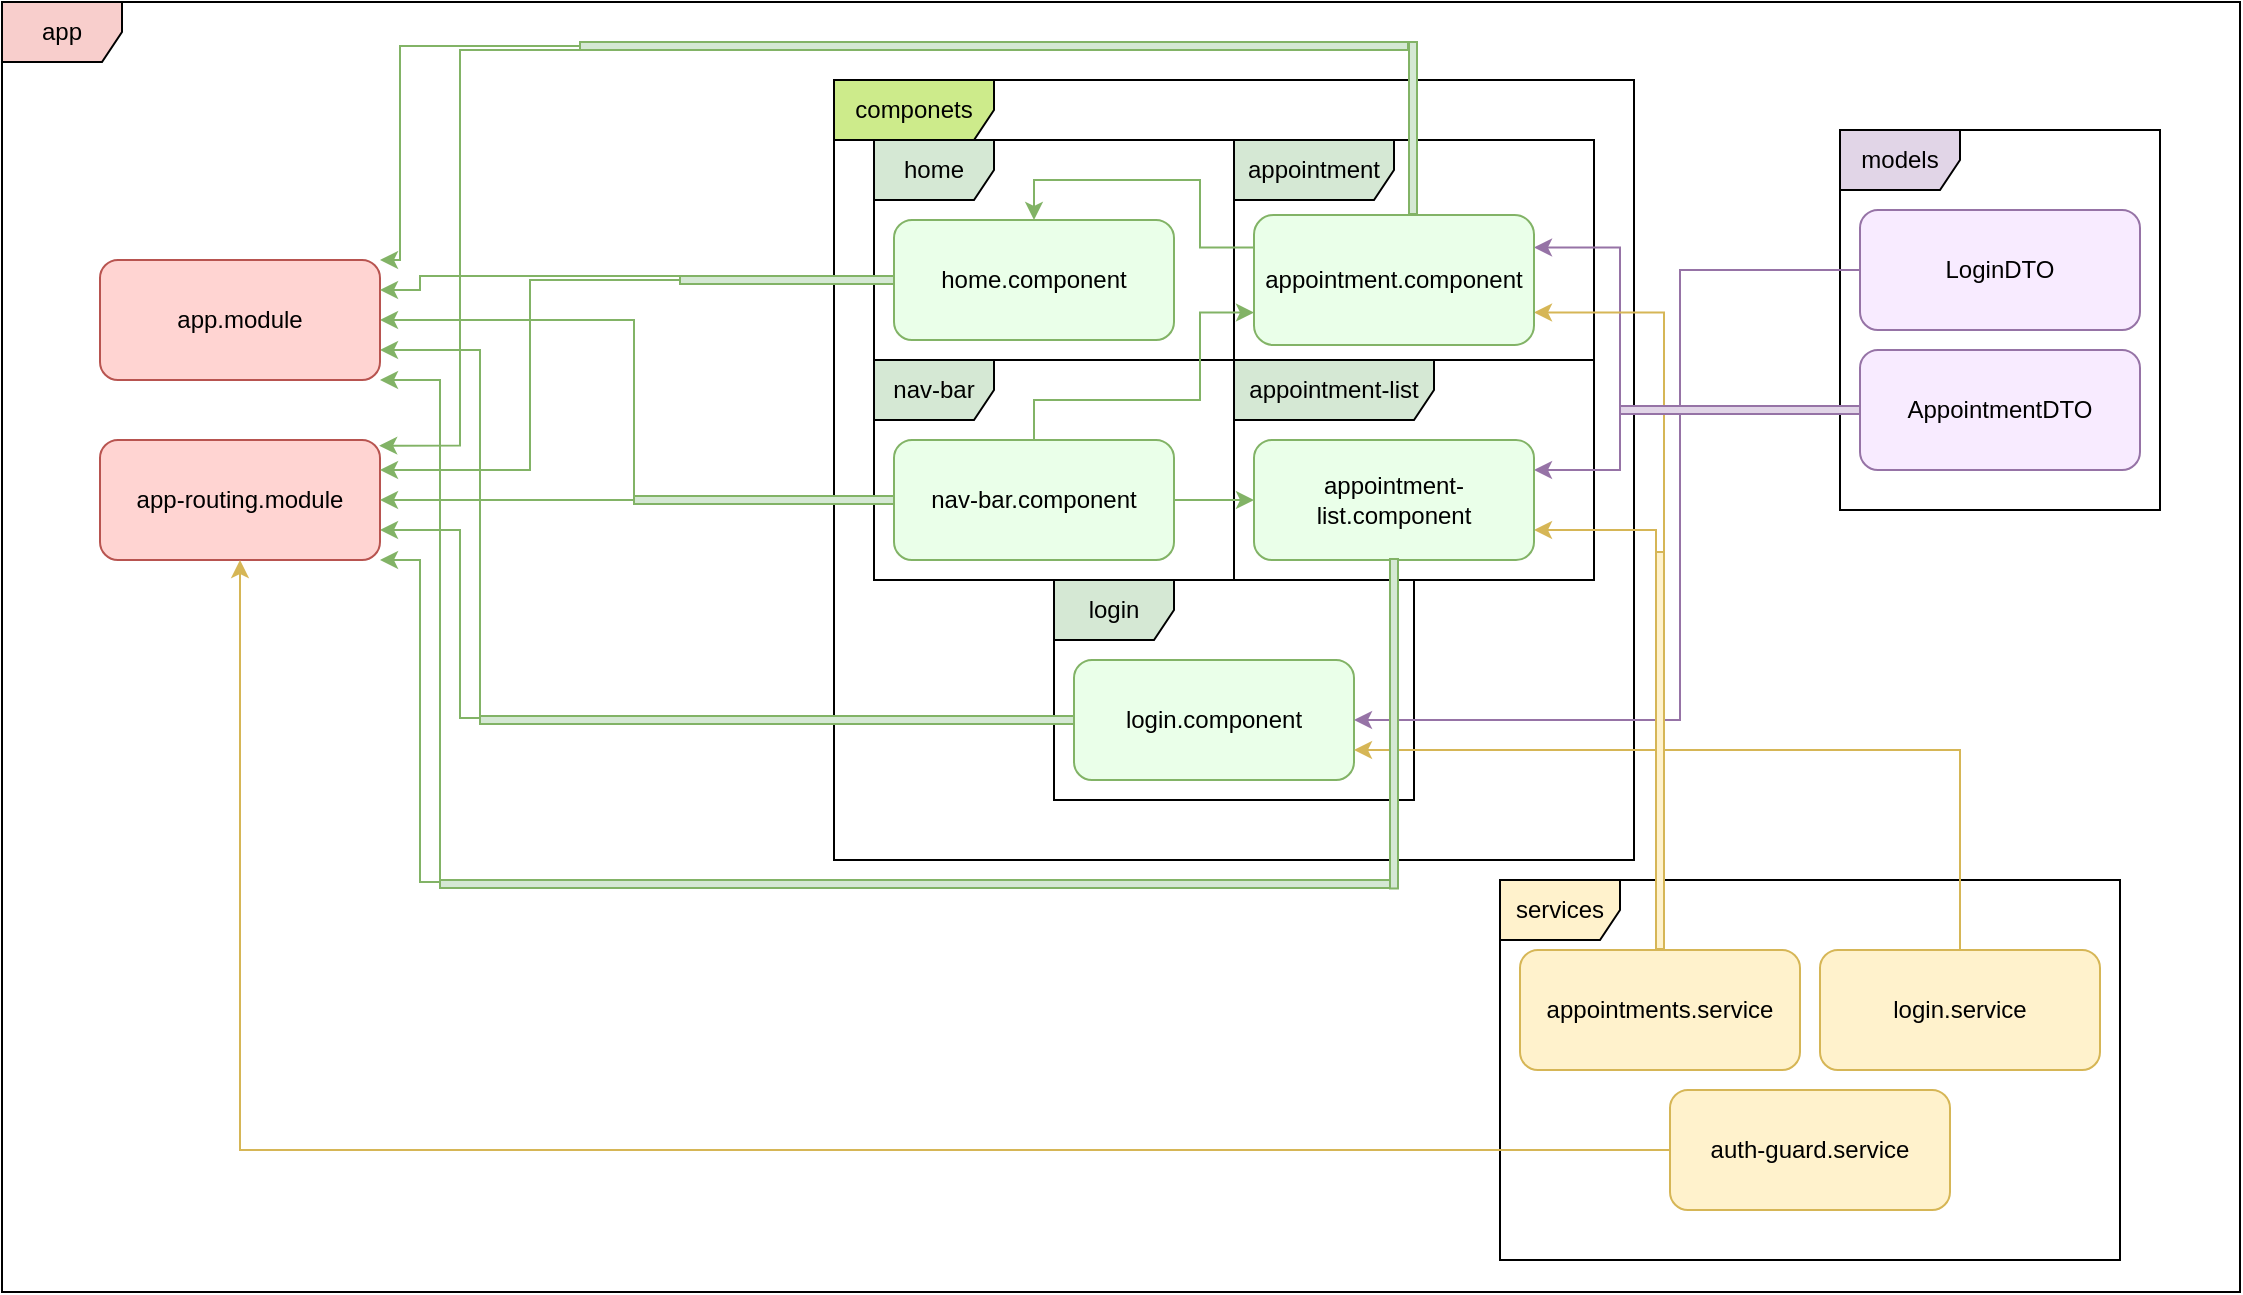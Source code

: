 <mxfile version="20.8.10" type="device"><diagram id="KcPt_yPrvItlheIdRlPC" name="Page-1"><mxGraphModel dx="1418" dy="828" grid="1" gridSize="10" guides="1" tooltips="1" connect="1" arrows="1" fold="1" page="1" pageScale="1" pageWidth="1654" pageHeight="1169" math="0" shadow="0"><root><mxCell id="0"/><mxCell id="1" parent="0"/><mxCell id="SHODCtmBlgt242JhQnhc-7" value="componets" style="shape=umlFrame;whiteSpace=wrap;html=1;width=80;height=30;fillColor=#cdeb8b;strokeColor=#000000;" parent="1" vertex="1"><mxGeometry x="684" y="199" width="400" height="390" as="geometry"/></mxCell><mxCell id="SHODCtmBlgt242JhQnhc-10" value="app" style="shape=umlFrame;whiteSpace=wrap;html=1;fillColor=#f8cecc;strokeColor=#000000;" parent="1" vertex="1"><mxGeometry x="268" y="160" width="1119" height="645" as="geometry"/></mxCell><mxCell id="SHODCtmBlgt242JhQnhc-1" value="nav-bar" style="shape=umlFrame;whiteSpace=wrap;html=1;fillColor=#d5e8d4;strokeColor=#000000;" parent="1" vertex="1"><mxGeometry x="704" y="339" width="180" height="110" as="geometry"/></mxCell><mxCell id="SHODCtmBlgt242JhQnhc-3" value="login" style="shape=umlFrame;whiteSpace=wrap;html=1;fillColor=#d5e8d4;strokeColor=#000000;" parent="1" vertex="1"><mxGeometry x="794" y="449" width="180" height="110" as="geometry"/></mxCell><mxCell id="SHODCtmBlgt242JhQnhc-4" value="home" style="shape=umlFrame;whiteSpace=wrap;html=1;fillColor=#d5e8d4;strokeColor=#000000;" parent="1" vertex="1"><mxGeometry x="704" y="229" width="180" height="110" as="geometry"/></mxCell><mxCell id="SHODCtmBlgt242JhQnhc-5" value="appointment-list" style="shape=umlFrame;whiteSpace=wrap;html=1;width=100;height=30;fillColor=#d5e8d4;strokeColor=#000000;" parent="1" vertex="1"><mxGeometry x="884" y="339" width="180" height="110" as="geometry"/></mxCell><mxCell id="SHODCtmBlgt242JhQnhc-6" value="appointment" style="shape=umlFrame;whiteSpace=wrap;html=1;width=80;height=30;fillColor=#d5e8d4;strokeColor=#000000;" parent="1" vertex="1"><mxGeometry x="884" y="229" width="180" height="110" as="geometry"/></mxCell><mxCell id="SHODCtmBlgt242JhQnhc-8" value="services" style="shape=umlFrame;whiteSpace=wrap;html=1;fillColor=#fff2cc;strokeColor=#000000;" parent="1" vertex="1"><mxGeometry x="1017" y="599" width="310" height="190" as="geometry"/></mxCell><mxCell id="SHODCtmBlgt242JhQnhc-9" value="models" style="shape=umlFrame;whiteSpace=wrap;html=1;fillColor=#e1d5e7;strokeColor=#000000;" parent="1" vertex="1"><mxGeometry x="1187" y="224" width="160" height="190" as="geometry"/></mxCell><mxCell id="SHODCtmBlgt242JhQnhc-36" style="edgeStyle=orthogonalEdgeStyle;rounded=0;orthogonalLoop=1;jettySize=auto;html=1;entryX=1;entryY=0.75;entryDx=0;entryDy=0;fillColor=#d5e8d4;strokeColor=#82b366;exitX=0;exitY=0.25;exitDx=0;exitDy=0;" parent="1" source="SHODCtmBlgt242JhQnhc-55" target="SHODCtmBlgt242JhQnhc-15" edge="1"><mxGeometry relative="1" as="geometry"><mxPoint x="607" y="519" as="sourcePoint"/><Array as="points"><mxPoint x="497" y="424"/></Array></mxGeometry></mxCell><mxCell id="SHODCtmBlgt242JhQnhc-40" style="edgeStyle=orthogonalEdgeStyle;rounded=0;orthogonalLoop=1;jettySize=auto;html=1;entryX=1;entryY=0.75;entryDx=0;entryDy=0;fillColor=#d5e8d4;strokeColor=#82b366;exitX=0;exitY=0;exitDx=0;exitDy=0;" parent="1" source="SHODCtmBlgt242JhQnhc-55" target="SHODCtmBlgt242JhQnhc-19" edge="1"><mxGeometry relative="1" as="geometry"><mxPoint x="627" y="499" as="sourcePoint"/><Array as="points"><mxPoint x="507" y="517"/><mxPoint x="507" y="334"/></Array></mxGeometry></mxCell><mxCell id="SHODCtmBlgt242JhQnhc-11" value="login.component" style="rounded=1;whiteSpace=wrap;html=1;fillColor=#EAFFE9;strokeColor=#82b366;" parent="1" vertex="1"><mxGeometry x="804" y="489" width="140" height="60" as="geometry"/></mxCell><mxCell id="SHODCtmBlgt242JhQnhc-32" style="edgeStyle=orthogonalEdgeStyle;rounded=0;orthogonalLoop=1;jettySize=auto;html=1;fillColor=#d5e8d4;strokeColor=#82b366;entryX=0;entryY=0.75;entryDx=0;entryDy=0;" parent="1" source="SHODCtmBlgt242JhQnhc-12" target="SHODCtmBlgt242JhQnhc-26" edge="1"><mxGeometry relative="1" as="geometry"><Array as="points"><mxPoint x="784" y="359"/><mxPoint x="867" y="359"/><mxPoint x="867" y="315"/></Array></mxGeometry></mxCell><mxCell id="SHODCtmBlgt242JhQnhc-33" style="edgeStyle=orthogonalEdgeStyle;rounded=0;orthogonalLoop=1;jettySize=auto;html=1;entryX=0;entryY=0.5;entryDx=0;entryDy=0;fillColor=#d5e8d4;strokeColor=#82b366;exitX=1;exitY=0.5;exitDx=0;exitDy=0;" parent="1" source="SHODCtmBlgt242JhQnhc-12" target="SHODCtmBlgt242JhQnhc-23" edge="1"><mxGeometry relative="1" as="geometry"><Array as="points"><mxPoint x="867" y="409"/><mxPoint x="867" y="409"/></Array></mxGeometry></mxCell><mxCell id="SHODCtmBlgt242JhQnhc-39" style="edgeStyle=orthogonalEdgeStyle;rounded=0;orthogonalLoop=1;jettySize=auto;html=1;fillColor=#d5e8d4;strokeColor=#82b366;entryX=1;entryY=0.5;entryDx=0;entryDy=0;exitX=0;exitY=0;exitDx=0;exitDy=0;" parent="1" source="SHODCtmBlgt242JhQnhc-60" target="SHODCtmBlgt242JhQnhc-19" edge="1"><mxGeometry relative="1" as="geometry"/></mxCell><mxCell id="SHODCtmBlgt242JhQnhc-12" value="nav-bar.component" style="rounded=1;whiteSpace=wrap;html=1;fillColor=#EAFFE9;strokeColor=#82b366;" parent="1" vertex="1"><mxGeometry x="714" y="379" width="140" height="60" as="geometry"/></mxCell><mxCell id="SHODCtmBlgt242JhQnhc-45" style="edgeStyle=orthogonalEdgeStyle;rounded=0;orthogonalLoop=1;jettySize=auto;html=1;entryX=1;entryY=0.25;entryDx=0;entryDy=0;fillColor=#e1d5e7;strokeColor=#9673a6;exitX=0;exitY=1;exitDx=0;exitDy=0;" parent="1" source="SHODCtmBlgt242JhQnhc-70" target="SHODCtmBlgt242JhQnhc-23" edge="1"><mxGeometry relative="1" as="geometry"><Array as="points"><mxPoint x="1077" y="366"/><mxPoint x="1077" y="394"/></Array></mxGeometry></mxCell><mxCell id="SHODCtmBlgt242JhQnhc-46" style="edgeStyle=orthogonalEdgeStyle;rounded=0;orthogonalLoop=1;jettySize=auto;html=1;entryX=1;entryY=0.25;entryDx=0;entryDy=0;fillColor=#e1d5e7;strokeColor=#9673a6;exitX=0;exitY=0;exitDx=0;exitDy=0;" parent="1" source="SHODCtmBlgt242JhQnhc-70" target="SHODCtmBlgt242JhQnhc-26" edge="1"><mxGeometry relative="1" as="geometry"><mxPoint x="1157" y="389" as="sourcePoint"/><Array as="points"><mxPoint x="1077" y="283"/></Array></mxGeometry></mxCell><mxCell id="SHODCtmBlgt242JhQnhc-14" value="AppointmentDTO" style="rounded=1;whiteSpace=wrap;html=1;fillColor=#F8EBFF;strokeColor=#9673a6;" parent="1" vertex="1"><mxGeometry x="1197" y="334" width="140" height="60" as="geometry"/></mxCell><mxCell id="SHODCtmBlgt242JhQnhc-15" value="app-routing.module" style="rounded=1;whiteSpace=wrap;html=1;fillColor=#FFD4D2;strokeColor=#b85450;" parent="1" vertex="1"><mxGeometry x="317" y="379" width="140" height="60" as="geometry"/></mxCell><mxCell id="SHODCtmBlgt242JhQnhc-28" style="edgeStyle=orthogonalEdgeStyle;rounded=0;orthogonalLoop=1;jettySize=auto;html=1;fillColor=#fff2cc;strokeColor=#d6b656;exitX=0;exitY=0;exitDx=0;exitDy=0;entryX=1;entryY=0.75;entryDx=0;entryDy=0;" parent="1" source="SHODCtmBlgt242JhQnhc-58" target="SHODCtmBlgt242JhQnhc-26" edge="1"><mxGeometry relative="1" as="geometry"><Array as="points"><mxPoint x="1099" y="315"/></Array></mxGeometry></mxCell><mxCell id="SHODCtmBlgt242JhQnhc-29" style="edgeStyle=orthogonalEdgeStyle;rounded=0;orthogonalLoop=1;jettySize=auto;html=1;entryX=1;entryY=0.75;entryDx=0;entryDy=0;fillColor=#fff2cc;strokeColor=#d6b656;fontSize=11;jumpSize=6;targetPerimeterSpacing=0;exitX=0;exitY=1;exitDx=0;exitDy=0;" parent="1" source="SHODCtmBlgt242JhQnhc-58" target="SHODCtmBlgt242JhQnhc-23" edge="1"><mxGeometry relative="1" as="geometry"><Array as="points"><mxPoint x="1095" y="424"/></Array></mxGeometry></mxCell><mxCell id="SHODCtmBlgt242JhQnhc-16" value="appointments.service" style="rounded=1;whiteSpace=wrap;html=1;fillColor=#FFF2CC;strokeColor=#d6b656;" parent="1" vertex="1"><mxGeometry x="1027" y="634" width="140" height="60" as="geometry"/></mxCell><mxCell id="SHODCtmBlgt242JhQnhc-34" style="edgeStyle=orthogonalEdgeStyle;rounded=0;orthogonalLoop=1;jettySize=auto;html=1;fillColor=#fff2cc;strokeColor=#d6b656;" parent="1" source="SHODCtmBlgt242JhQnhc-17" target="SHODCtmBlgt242JhQnhc-15" edge="1"><mxGeometry relative="1" as="geometry"/></mxCell><mxCell id="SHODCtmBlgt242JhQnhc-17" value="auth-guard.service" style="rounded=1;whiteSpace=wrap;html=1;fillColor=#FFF2CC;strokeColor=#d6b656;" parent="1" vertex="1"><mxGeometry x="1102" y="704" width="140" height="60" as="geometry"/></mxCell><mxCell id="SHODCtmBlgt242JhQnhc-31" style="edgeStyle=orthogonalEdgeStyle;rounded=0;orthogonalLoop=1;jettySize=auto;html=1;fillColor=#fff2cc;strokeColor=#d6b656;exitX=0.5;exitY=0;exitDx=0;exitDy=0;" parent="1" source="SHODCtmBlgt242JhQnhc-18" target="SHODCtmBlgt242JhQnhc-11" edge="1"><mxGeometry relative="1" as="geometry"><mxPoint x="689" y="594.0" as="sourcePoint"/><Array as="points"><mxPoint x="1247" y="534"/></Array></mxGeometry></mxCell><mxCell id="SHODCtmBlgt242JhQnhc-18" value="login.service" style="rounded=1;whiteSpace=wrap;html=1;fillColor=#FFF2CC;strokeColor=#d6b656;" parent="1" vertex="1"><mxGeometry x="1177" y="634" width="140" height="60" as="geometry"/></mxCell><mxCell id="SHODCtmBlgt242JhQnhc-19" value="app.module" style="rounded=1;whiteSpace=wrap;html=1;fillColor=#FFD4D2;strokeColor=#b85450;" parent="1" vertex="1"><mxGeometry x="317" y="289" width="140" height="60" as="geometry"/></mxCell><mxCell id="SHODCtmBlgt242JhQnhc-35" style="edgeStyle=orthogonalEdgeStyle;rounded=0;orthogonalLoop=1;jettySize=auto;html=1;fillColor=#d5e8d4;strokeColor=#82b366;entryX=1;entryY=1;entryDx=0;entryDy=0;startArrow=none;exitX=0;exitY=0.25;exitDx=0;exitDy=0;" parent="1" source="SHODCtmBlgt242JhQnhc-61" target="SHODCtmBlgt242JhQnhc-15" edge="1"><mxGeometry relative="1" as="geometry"><mxPoint x="457" y="429" as="targetPoint"/><Array as="points"><mxPoint x="477" y="600"/><mxPoint x="477" y="439"/></Array></mxGeometry></mxCell><mxCell id="SHODCtmBlgt242JhQnhc-42" style="edgeStyle=orthogonalEdgeStyle;rounded=0;orthogonalLoop=1;jettySize=auto;html=1;entryX=1;entryY=1;entryDx=0;entryDy=0;fillColor=#d5e8d4;strokeColor=#82b366;startArrow=none;exitX=0;exitY=0;exitDx=0;exitDy=0;" parent="1" source="SHODCtmBlgt242JhQnhc-61" target="SHODCtmBlgt242JhQnhc-19" edge="1"><mxGeometry relative="1" as="geometry"><Array as="points"><mxPoint x="487" y="349"/></Array></mxGeometry></mxCell><mxCell id="SHODCtmBlgt242JhQnhc-23" value="appointment-list.component" style="rounded=1;whiteSpace=wrap;html=1;fillColor=#EAFFE9;strokeColor=#82b366;" parent="1" vertex="1"><mxGeometry x="894" y="379" width="140" height="60" as="geometry"/></mxCell><mxCell id="SHODCtmBlgt242JhQnhc-37" style="edgeStyle=orthogonalEdgeStyle;rounded=0;orthogonalLoop=1;jettySize=auto;html=1;fillColor=#d5e8d4;strokeColor=#82b366;exitX=0;exitY=0.5;exitDx=0;exitDy=0;" parent="1" source="SHODCtmBlgt242JhQnhc-60" edge="1"><mxGeometry relative="1" as="geometry"><mxPoint x="714" y="424" as="sourcePoint"/><mxPoint x="457" y="409" as="targetPoint"/><Array as="points"><mxPoint x="567" y="409"/><mxPoint x="567" y="409"/></Array></mxGeometry></mxCell><mxCell id="SHODCtmBlgt242JhQnhc-38" style="edgeStyle=orthogonalEdgeStyle;rounded=0;orthogonalLoop=1;jettySize=auto;html=1;entryX=0.5;entryY=0;entryDx=0;entryDy=0;fillColor=#d5e8d4;strokeColor=#82b366;exitX=0;exitY=0.25;exitDx=0;exitDy=0;" parent="1" source="SHODCtmBlgt242JhQnhc-26" target="SHODCtmBlgt242JhQnhc-53" edge="1"><mxGeometry relative="1" as="geometry"><mxPoint x="749" y="379" as="targetPoint"/><Array as="points"><mxPoint x="867" y="283"/><mxPoint x="867" y="249"/><mxPoint x="784" y="249"/></Array></mxGeometry></mxCell><mxCell id="SHODCtmBlgt242JhQnhc-26" value="appointment.component" style="rounded=1;whiteSpace=wrap;html=1;fillColor=#EAFFE9;strokeColor=#82b366;" parent="1" vertex="1"><mxGeometry x="894" y="266.5" width="140" height="65" as="geometry"/></mxCell><mxCell id="SHODCtmBlgt242JhQnhc-44" style="edgeStyle=orthogonalEdgeStyle;rounded=0;orthogonalLoop=1;jettySize=auto;html=1;entryX=1;entryY=0.5;entryDx=0;entryDy=0;fillColor=#e1d5e7;strokeColor=#9673a6;" parent="1" source="SHODCtmBlgt242JhQnhc-27" target="SHODCtmBlgt242JhQnhc-11" edge="1"><mxGeometry relative="1" as="geometry"><Array as="points"><mxPoint x="1107" y="294"/><mxPoint x="1107" y="519"/></Array></mxGeometry></mxCell><mxCell id="SHODCtmBlgt242JhQnhc-27" value="LoginDTO" style="rounded=1;whiteSpace=wrap;html=1;fillColor=#F8EBFF;strokeColor=#9673a6;" parent="1" vertex="1"><mxGeometry x="1197" y="264" width="140" height="60" as="geometry"/></mxCell><mxCell id="SHODCtmBlgt242JhQnhc-53" value="home.component" style="rounded=1;whiteSpace=wrap;html=1;fillColor=#EAFFE9;strokeColor=#82b366;" parent="1" vertex="1"><mxGeometry x="714" y="269" width="140" height="60" as="geometry"/></mxCell><mxCell id="SHODCtmBlgt242JhQnhc-55" value="" style="rounded=0;whiteSpace=wrap;html=1;fontSize=11;strokeColor=#82b366;fillColor=#d5e8d4;" parent="1" vertex="1"><mxGeometry x="507" y="517" width="297" height="4" as="geometry"/></mxCell><mxCell id="SHODCtmBlgt242JhQnhc-58" value="" style="rounded=0;whiteSpace=wrap;html=1;fontSize=11;strokeColor=#d6b656;fillColor=#fff2cc;rotation=90;" parent="1" vertex="1"><mxGeometry x="997.75" y="532.25" width="198.5" height="4" as="geometry"/></mxCell><mxCell id="SHODCtmBlgt242JhQnhc-60" value="" style="rounded=0;whiteSpace=wrap;html=1;fontSize=11;strokeColor=#82b366;fillColor=#d5e8d4;" parent="1" vertex="1"><mxGeometry x="584" y="407" width="130" height="4" as="geometry"/></mxCell><mxCell id="SHODCtmBlgt242JhQnhc-62" value="" style="rounded=0;whiteSpace=wrap;html=1;fontSize=11;strokeColor=#82b366;fillColor=#d5e8d4;rotation=90;" parent="1" vertex="1"><mxGeometry x="930.5" y="221" width="86" height="4" as="geometry"/></mxCell><mxCell id="SHODCtmBlgt242JhQnhc-76" style="edgeStyle=orthogonalEdgeStyle;rounded=0;jumpSize=6;orthogonalLoop=1;jettySize=auto;html=1;entryX=0.997;entryY=0.047;entryDx=0;entryDy=0;entryPerimeter=0;fontSize=11;targetPerimeterSpacing=0;fillColor=#d5e8d4;strokeColor=#82b366;exitX=0;exitY=1;exitDx=0;exitDy=0;" parent="1" source="SHODCtmBlgt242JhQnhc-63" target="SHODCtmBlgt242JhQnhc-15" edge="1"><mxGeometry relative="1" as="geometry"><mxPoint x="597" y="189" as="sourcePoint"/><Array as="points"><mxPoint x="497" y="184"/><mxPoint x="497" y="382"/></Array></mxGeometry></mxCell><mxCell id="SHODCtmBlgt242JhQnhc-77" style="edgeStyle=orthogonalEdgeStyle;rounded=0;jumpSize=6;orthogonalLoop=1;jettySize=auto;html=1;entryX=1;entryY=0;entryDx=0;entryDy=0;fontSize=11;targetPerimeterSpacing=0;fillColor=#d5e8d4;strokeColor=#82b366;" parent="1" source="SHODCtmBlgt242JhQnhc-63" target="SHODCtmBlgt242JhQnhc-19" edge="1"><mxGeometry relative="1" as="geometry"><Array as="points"><mxPoint x="467" y="182"/><mxPoint x="467" y="289"/></Array></mxGeometry></mxCell><mxCell id="SHODCtmBlgt242JhQnhc-63" value="" style="rounded=0;whiteSpace=wrap;html=1;fontSize=11;strokeColor=#82b366;fillColor=#d5e8d4;" parent="1" vertex="1"><mxGeometry x="557" y="180" width="414" height="4" as="geometry"/></mxCell><mxCell id="SHODCtmBlgt242JhQnhc-74" style="edgeStyle=orthogonalEdgeStyle;rounded=0;jumpSize=6;orthogonalLoop=1;jettySize=auto;html=1;entryX=1;entryY=0.25;entryDx=0;entryDy=0;fontSize=11;targetPerimeterSpacing=0;fillColor=#d5e8d4;strokeColor=#82b366;" parent="1" source="SHODCtmBlgt242JhQnhc-64" target="SHODCtmBlgt242JhQnhc-15" edge="1"><mxGeometry relative="1" as="geometry"><Array as="points"><mxPoint x="532" y="299"/><mxPoint x="532" y="394"/></Array></mxGeometry></mxCell><mxCell id="SHODCtmBlgt242JhQnhc-75" style="edgeStyle=orthogonalEdgeStyle;rounded=0;jumpSize=6;orthogonalLoop=1;jettySize=auto;html=1;entryX=1;entryY=0.25;entryDx=0;entryDy=0;fontSize=11;targetPerimeterSpacing=0;fillColor=#d5e8d4;strokeColor=#82b366;exitX=0;exitY=0;exitDx=0;exitDy=0;" parent="1" source="SHODCtmBlgt242JhQnhc-64" target="SHODCtmBlgt242JhQnhc-19" edge="1"><mxGeometry relative="1" as="geometry"><mxPoint x="617" y="289" as="sourcePoint"/><Array as="points"><mxPoint x="477" y="297"/><mxPoint x="477" y="304"/></Array></mxGeometry></mxCell><mxCell id="SHODCtmBlgt242JhQnhc-64" value="" style="rounded=0;whiteSpace=wrap;html=1;fontSize=11;strokeColor=#82b366;fillColor=#d5e8d4;" parent="1" vertex="1"><mxGeometry x="607" y="297" width="107" height="4" as="geometry"/></mxCell><mxCell id="SHODCtmBlgt242JhQnhc-70" value="" style="rounded=0;whiteSpace=wrap;html=1;fontSize=11;strokeColor=#9673a6;fillColor=#e1d5e7;" parent="1" vertex="1"><mxGeometry x="1077" y="362" width="120" height="4" as="geometry"/></mxCell><mxCell id="SHODCtmBlgt242JhQnhc-59" value="" style="rounded=0;whiteSpace=wrap;html=1;fontSize=11;strokeColor=#82b366;fillColor=#d5e8d4;rotation=-90;" parent="1" vertex="1"><mxGeometry x="881.62" y="518.87" width="164.75" height="4" as="geometry"/></mxCell><mxCell id="SHODCtmBlgt242JhQnhc-61" value="" style="rounded=0;whiteSpace=wrap;html=1;fontSize=11;strokeColor=#82b366;fillColor=#d5e8d4;" parent="1" vertex="1"><mxGeometry x="487" y="599" width="475" height="4" as="geometry"/></mxCell></root></mxGraphModel></diagram></mxfile>